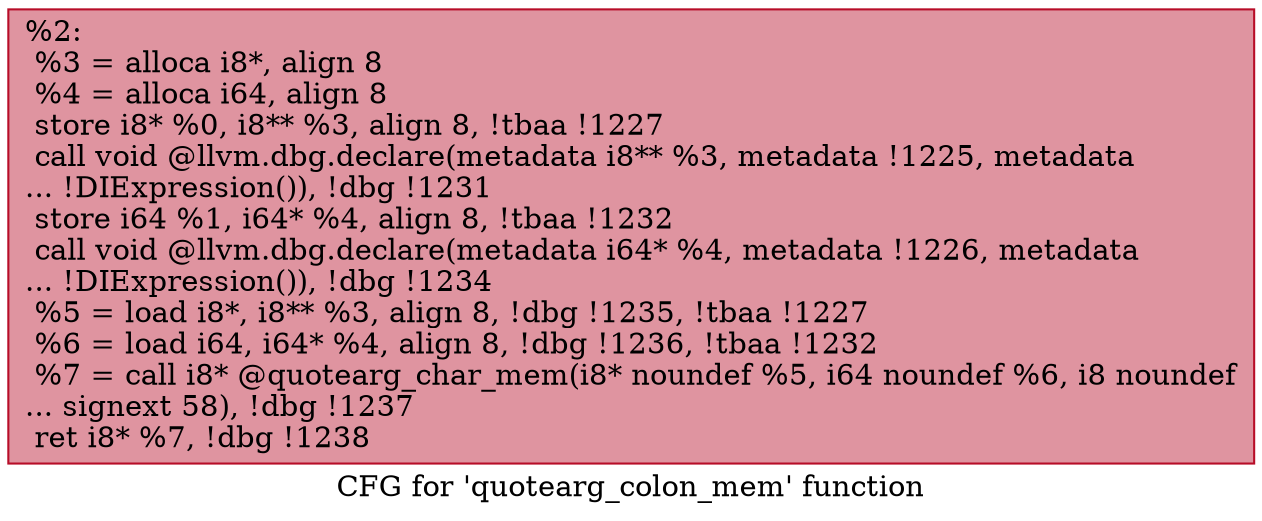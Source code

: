 digraph "CFG for 'quotearg_colon_mem' function" {
	label="CFG for 'quotearg_colon_mem' function";

	Node0x11e67c0 [shape=record,color="#b70d28ff", style=filled, fillcolor="#b70d2870",label="{%2:\l  %3 = alloca i8*, align 8\l  %4 = alloca i64, align 8\l  store i8* %0, i8** %3, align 8, !tbaa !1227\l  call void @llvm.dbg.declare(metadata i8** %3, metadata !1225, metadata\l... !DIExpression()), !dbg !1231\l  store i64 %1, i64* %4, align 8, !tbaa !1232\l  call void @llvm.dbg.declare(metadata i64* %4, metadata !1226, metadata\l... !DIExpression()), !dbg !1234\l  %5 = load i8*, i8** %3, align 8, !dbg !1235, !tbaa !1227\l  %6 = load i64, i64* %4, align 8, !dbg !1236, !tbaa !1232\l  %7 = call i8* @quotearg_char_mem(i8* noundef %5, i64 noundef %6, i8 noundef\l... signext 58), !dbg !1237\l  ret i8* %7, !dbg !1238\l}"];
}
